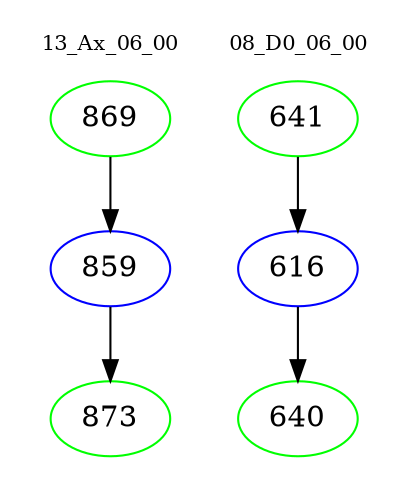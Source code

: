 digraph{
subgraph cluster_0 {
color = white
label = "13_Ax_06_00";
fontsize=10;
T0_869 [label="869", color="green"]
T0_869 -> T0_859 [color="black"]
T0_859 [label="859", color="blue"]
T0_859 -> T0_873 [color="black"]
T0_873 [label="873", color="green"]
}
subgraph cluster_1 {
color = white
label = "08_D0_06_00";
fontsize=10;
T1_641 [label="641", color="green"]
T1_641 -> T1_616 [color="black"]
T1_616 [label="616", color="blue"]
T1_616 -> T1_640 [color="black"]
T1_640 [label="640", color="green"]
}
}
